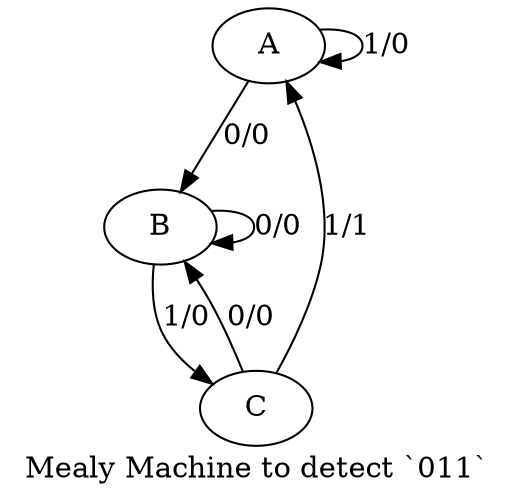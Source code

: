 digraph "" {
	graph [label="Mealy Machine to detect `011`"];
	A -> A [key=0,
	label="1/0"];
A -> B [key=0,
label="0/0"];
B -> B [key=0,
label="0/0"];
B -> C [key=0,
label="1/0"];
C -> A [key=0,
label="1/1"];
C -> B [key=0,
label="0/0"];
}
